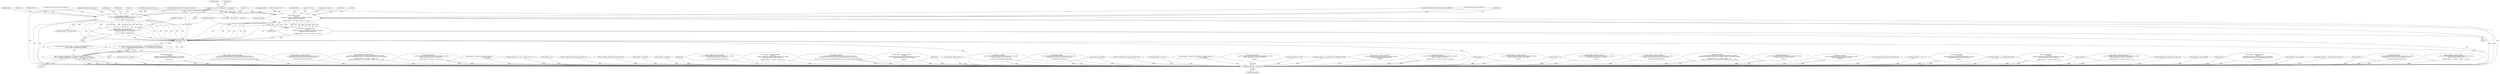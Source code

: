 digraph "0_libmodbus_5ccdf5ef79d742640355d1132fa9e2abc7fbaefc@API" {
"1000238" [label="(Call,name = is_input ? \"read_input_bits\" : \"read_bits\")"];
"1000277" [label="(Call,response_exception(\n                ctx, &sft, MODBUS_EXCEPTION_ILLEGAL_DATA_VALUE, rsp, TRUE,\n                \"Illegal nb of values %d in %s (max %d)\n\",\n                nb, name, MODBUS_MAX_READ_BITS))"];
"1000275" [label="(Call,rsp_length = response_exception(\n                ctx, &sft, MODBUS_EXCEPTION_ILLEGAL_DATA_VALUE, rsp, TRUE,\n                \"Illegal nb of values %d in %s (max %d)\n\",\n                nb, name, MODBUS_MAX_READ_BITS))"];
"1001406" [label="(Call,send_msg(ctx, rsp, rsp_length))"];
"1001393" [label="(Call,(ctx->backend->backend_type == _MODBUS_BACKEND_TYPE_RTU &&\n            slave == MODBUS_BROADCAST_ADDRESS) ? 0 : send_msg(ctx, rsp, rsp_length))"];
"1001392" [label="(Return,return (ctx->backend->backend_type == _MODBUS_BACKEND_TYPE_RTU &&\n            slave == MODBUS_BROADCAST_ADDRESS) ? 0 : send_msg(ctx, rsp, rsp_length);)"];
"1000302" [label="(Call,response_exception(\n                ctx, &sft,\n                MODBUS_EXCEPTION_ILLEGAL_DATA_ADDRESS, rsp, FALSE,\n                \"Illegal data address 0x%0X in %s\n\",\n                mapping_address < 0 ? address : address + nb, name))"];
"1000300" [label="(Call,rsp_length = response_exception(\n                ctx, &sft,\n                MODBUS_EXCEPTION_ILLEGAL_DATA_ADDRESS, rsp, FALSE,\n                \"Illegal data address 0x%0X in %s\n\",\n                mapping_address < 0 ? address : address + nb, name))"];
"1000263" [label="(Call,address - start_bits)"];
"1000274" [label="(Block,)"];
"1001112" [label="(Call,memcpy(rsp, req, req_length))"];
"1000604" [label="(Call,response_exception(\n                    ctx, &sft,\n                    MODBUS_EXCEPTION_ILLEGAL_DATA_VALUE, rsp, FALSE,\n                    \"Illegal data value 0x%0X in write_bit request at address %0X\n\",\n                    data, address))"];
"1000303" [label="(Identifier,ctx)"];
"1001217" [label="(Call,rsp_length = response_exception(\n                ctx, &sft, MODBUS_EXCEPTION_ILLEGAL_DATA_VALUE, rsp, TRUE,\n                \"Illegal nb of values (W%d, R%d) in write_and_read_registers (max W%d, R%d)\n\",\n                nb_write, nb, MODBUS_MAX_WR_WRITE_REGISTERS, MODBUS_MAX_WR_READ_REGISTERS))"];
"1000275" [label="(Call,rsp_length = response_exception(\n                ctx, &sft, MODBUS_EXCEPTION_ILLEGAL_DATA_VALUE, rsp, TRUE,\n                \"Illegal nb of values %d in %s (max %d)\n\",\n                nb, name, MODBUS_MAX_READ_BITS))"];
"1000281" [label="(Identifier,MODBUS_EXCEPTION_ILLEGAL_DATA_VALUE)"];
"1000854" [label="(Call,rsp_length = response_exception(\n                 ctx, &sft, MODBUS_EXCEPTION_ILLEGAL_DATA_VALUE, rsp, TRUE,\n                 \"Illegal number of values %d in write_registers (max %d)\n\",\n                nb, MODBUS_MAX_WRITE_REGISTERS))"];
"1000304" [label="(Call,&sft)"];
"1000239" [label="(Identifier,name)"];
"1001257" [label="(Call,rsp_length = response_exception(\n                ctx, &sft, MODBUS_EXCEPTION_ILLEGAL_DATA_ADDRESS, rsp, FALSE,\n                \"Illegal data read address 0x%0X or write address 0x%0X write_and_read_registers\n\",\n                mapping_address < 0 ? address : address + nb,\n                mapping_address_write < 0 ? address_write : address_write + nb_write))"];
"1000282" [label="(Identifier,rsp)"];
"1001410" [label="(MethodReturn,int)"];
"1000882" [label="(Call,response_exception(\n                ctx, &sft, MODBUS_EXCEPTION_ILLEGAL_DATA_ADDRESS, rsp, FALSE,\n                \"Illegal data address 0x%0X in write_registers\n\",\n                mapping_address < 0 ? address : address + nb))"];
"1000278" [label="(Identifier,ctx)"];
"1000344" [label="(Call,response_io_status(tab_bits, mapping_address, nb,\n                                            rsp, rsp_length))"];
"1000327" [label="(Call,rsp[rsp_length++] = (nb / 8) + ((nb % 8) ? 1 : 0))"];
"1000801" [label="(Call,rsp_length += 4)"];
"1000789" [label="(Call,ctx->backend->build_response_basis(&sft, rsp))"];
"1000479" [label="(Call,ctx->backend->build_response_basis(&sft, rsp))"];
"1001405" [label="(Literal,0)"];
"1001116" [label="(Call,rsp_length = req_length)"];
"1000306" [label="(Identifier,MODBUS_EXCEPTION_ILLEGAL_DATA_ADDRESS)"];
"1000676" [label="(Call,rsp_length = req_length)"];
"1000300" [label="(Call,rsp_length = response_exception(\n                ctx, &sft,\n                MODBUS_EXCEPTION_ILLEGAL_DATA_ADDRESS, rsp, FALSE,\n                \"Illegal data address 0x%0X in %s\n\",\n                mapping_address < 0 ? address : address + nb, name))"];
"1001409" [label="(Identifier,rsp_length)"];
"1001407" [label="(Identifier,ctx)"];
"1000430" [label="(Call,rsp_length = response_exception(\n                ctx, &sft, MODBUS_EXCEPTION_ILLEGAL_DATA_VALUE, rsp, TRUE,\n                \"Illegal nb of values %d in %s (max %d)\n\",\n                nb, name, MODBUS_MAX_READ_REGISTERS))"];
"1000755" [label="(Call,rsp_length = response_exception(\n                ctx, &sft,\n                MODBUS_EXCEPTION_ILLEGAL_DATA_ADDRESS, rsp, FALSE,\n                \"Illegal data address 0x%0X in write_bits\n\",\n                mapping_address < 0 ? address : address + nb))"];
"1001219" [label="(Call,response_exception(\n                ctx, &sft, MODBUS_EXCEPTION_ILLEGAL_DATA_VALUE, rsp, TRUE,\n                \"Illegal nb of values (W%d, R%d) in write_and_read_registers (max W%d, R%d)\n\",\n                nb_write, nb, MODBUS_MAX_WR_WRITE_REGISTERS, MODBUS_MAX_WR_READ_REGISTERS))"];
"1000636" [label="(Call,rsp_length = response_exception(\n                ctx, &sft,\n                MODBUS_EXCEPTION_ILLEGAL_DATA_ADDRESS, rsp, FALSE,\n                \"Illegal data address 0x%0X in write_register\n\",\n                address))"];
"1000277" [label="(Call,response_exception(\n                ctx, &sft, MODBUS_EXCEPTION_ILLEGAL_DATA_VALUE, rsp, TRUE,\n                \"Illegal nb of values %d in %s (max %d)\n\",\n                nb, name, MODBUS_MAX_READ_BITS))"];
"1000286" [label="(Identifier,name)"];
"1000309" [label="(Literal,\"Illegal data address 0x%0X in %s\n\")"];
"1000283" [label="(Identifier,TRUE)"];
"1000299" [label="(Block,)"];
"1001408" [label="(Identifier,rsp)"];
"1001000" [label="(Call,rsp_length - byte_count_pos - 1)"];
"1000131" [label="(Call,ctx == NULL)"];
"1000318" [label="(Identifier,name)"];
"1000350" [label="(ControlStructure,break;)"];
"1000432" [label="(Call,response_exception(\n                ctx, &sft, MODBUS_EXCEPTION_ILLEGAL_DATA_VALUE, rsp, TRUE,\n                \"Illegal nb of values %d in %s (max %d)\n\",\n                nb, name, MODBUS_MAX_READ_REGISTERS))"];
"1000307" [label="(Identifier,rsp)"];
"1000731" [label="(Call,response_exception(\n                ctx, &sft, MODBUS_EXCEPTION_ILLEGAL_DATA_VALUE, rsp, TRUE,\n                \"Illegal number of values %d in write_bits (max %d)\n\",\n                nb, MODBUS_MAX_WRITE_BITS))"];
"1000284" [label="(Literal,\"Illegal nb of values %d in %s (max %d)\n\")"];
"1000597" [label="(Call,rsp_length = req_length)"];
"1001289" [label="(Call,ctx->backend->build_response_basis(&sft, rsp))"];
"1000287" [label="(Identifier,MODBUS_MAX_READ_BITS)"];
"1000483" [label="(Call,rsp[rsp_length++] = nb << 1)"];
"1000342" [label="(Call,rsp_length = response_io_status(tab_bits, mapping_address, nb,\n                                            rsp, rsp_length))"];
"1001045" [label="(Call,response_exception(\n                ctx, &sft, MODBUS_EXCEPTION_ILLEGAL_DATA_ADDRESS, rsp, FALSE,\n                \"Illegal data address 0x%0X in write_register\n\",\n                address))"];
"1000240" [label="(Call,is_input ? \"read_input_bits\" : \"read_bits\")"];
"1000268" [label="(Call,nb < 1)"];
"1000119" [label="(Block,)"];
"1000981" [label="(Call,rsp[rsp_length++] = 0xFF)"];
"1001366" [label="(Call,rsp[rsp_length++] = mb_mapping->tab_registers[i] & 0xFF)"];
"1001380" [label="(Call,rsp_length = response_exception(\n            ctx, &sft, MODBUS_EXCEPTION_ILLEGAL_FUNCTION, rsp, TRUE,\n            \"Unknown Modbus function code: 0x%0X\n\", function))"];
"1000457" [label="(Call,response_exception(\n                ctx, &sft, MODBUS_EXCEPTION_ILLEGAL_DATA_ADDRESS, rsp, FALSE,\n                \"Illegal data address 0x%0X in %s\n\",\n                mapping_address < 0 ? address : address + nb, name))"];
"1000302" [label="(Call,response_exception(\n                ctx, &sft,\n                MODBUS_EXCEPTION_ILLEGAL_DATA_ADDRESS, rsp, FALSE,\n                \"Illegal data address 0x%0X in %s\n\",\n                mapping_address < 0 ? address : address + nb, name))"];
"1000115" [label="(MethodParameterIn,modbus_t *ctx)"];
"1001296" [label="(Call,rsp_length++)"];
"1000279" [label="(Call,&sft)"];
"1001043" [label="(Call,rsp_length = response_exception(\n                ctx, &sft, MODBUS_EXCEPTION_ILLEGAL_DATA_ADDRESS, rsp, FALSE,\n                \"Illegal data address 0x%0X in write_register\n\",\n                address))"];
"1000957" [label="(Call,rsp_length += 4)"];
"1000545" [label="(Call,rsp_length = response_exception(\n                ctx, &sft, MODBUS_EXCEPTION_ILLEGAL_DATA_ADDRESS, rsp, FALSE,\n                \"Illegal data address 0x%0X in write_bit\n\",\n                address))"];
"1000729" [label="(Call,rsp_length = response_exception(\n                ctx, &sft, MODBUS_EXCEPTION_ILLEGAL_DATA_VALUE, rsp, TRUE,\n                \"Illegal number of values %d in write_bits (max %d)\n\",\n                nb, MODBUS_MAX_WRITE_BITS))"];
"1001259" [label="(Call,response_exception(\n                ctx, &sft, MODBUS_EXCEPTION_ILLEGAL_DATA_ADDRESS, rsp, FALSE,\n                \"Illegal data read address 0x%0X or write address 0x%0X write_and_read_registers\n\",\n                mapping_address < 0 ? address : address + nb,\n                mapping_address_write < 0 ? address_write : address_write + nb_write))"];
"1000547" [label="(Call,response_exception(\n                ctx, &sft, MODBUS_EXCEPTION_ILLEGAL_DATA_ADDRESS, rsp, FALSE,\n                \"Illegal data address 0x%0X in write_bit\n\",\n                address))"];
"1001382" [label="(Call,response_exception(\n            ctx, &sft, MODBUS_EXCEPTION_ILLEGAL_FUNCTION, rsp, TRUE,\n            \"Unknown Modbus function code: 0x%0X\n\", function))"];
"1000945" [label="(Call,ctx->backend->build_response_basis(&sft, rsp))"];
"1000310" [label="(Call,mapping_address < 0 ? address : address + nb)"];
"1001293" [label="(Call,rsp[rsp_length++] = nb << 1)"];
"1001393" [label="(Call,(ctx->backend->backend_type == _MODBUS_BACKEND_TYPE_RTU &&\n            slave == MODBUS_BROADCAST_ADDRESS) ? 0 : send_msg(ctx, rsp, rsp_length))"];
"1000638" [label="(Call,response_exception(\n                ctx, &sft,\n                MODBUS_EXCEPTION_ILLEGAL_DATA_ADDRESS, rsp, FALSE,\n                \"Illegal data address 0x%0X in write_register\n\",\n                address))"];
"1000513" [label="(Call,rsp[rsp_length++] = tab_registers[i] & 0xFF)"];
"1001392" [label="(Return,return (ctx->backend->backend_type == _MODBUS_BACKEND_TYPE_RTU &&\n            slave == MODBUS_BROADCAST_ADDRESS) ? 0 : send_msg(ctx, rsp, rsp_length);)"];
"1000757" [label="(Call,response_exception(\n                ctx, &sft,\n                MODBUS_EXCEPTION_ILLEGAL_DATA_ADDRESS, rsp, FALSE,\n                \"Illegal data address 0x%0X in write_bits\n\",\n                mapping_address < 0 ? address : address + nb))"];
"1000246" [label="(Identifier,nb)"];
"1000486" [label="(Call,rsp_length++)"];
"1000198" [label="(Block,)"];
"1001394" [label="(Call,ctx->backend->backend_type == _MODBUS_BACKEND_TYPE_RTU &&\n            slave == MODBUS_BROADCAST_ADDRESS)"];
"1000271" [label="(Call,MODBUS_MAX_READ_BITS < nb)"];
"1000880" [label="(Call,rsp_length = response_exception(\n                ctx, &sft, MODBUS_EXCEPTION_ILLEGAL_DATA_ADDRESS, rsp, FALSE,\n                \"Illegal data address 0x%0X in write_registers\n\",\n                mapping_address < 0 ? address : address + nb))"];
"1000967" [label="(Call,ctx->backend->build_response_basis(&sft, rsp))"];
"1000672" [label="(Call,memcpy(rsp, req, req_length))"];
"1001406" [label="(Call,send_msg(ctx, rsp, rsp_length))"];
"1000516" [label="(Call,rsp_length++)"];
"1000602" [label="(Call,rsp_length = response_exception(\n                    ctx, &sft,\n                    MODBUS_EXCEPTION_ILLEGAL_DATA_VALUE, rsp, FALSE,\n                    \"Illegal data value 0x%0X in write_bit request at address %0X\n\",\n                    data, address))"];
"1000593" [label="(Call,memcpy(rsp, req, req_length))"];
"1000301" [label="(Identifier,rsp_length)"];
"1000238" [label="(Call,name = is_input ? \"read_input_bits\" : \"read_bits\")"];
"1000308" [label="(Identifier,FALSE)"];
"1000285" [label="(Identifier,nb)"];
"1000276" [label="(Identifier,rsp_length)"];
"1000996" [label="(Call,rsp[byte_count_pos] = rsp_length - byte_count_pos - 1)"];
"1001369" [label="(Call,rsp_length++)"];
"1000856" [label="(Call,response_exception(\n                 ctx, &sft, MODBUS_EXCEPTION_ILLEGAL_DATA_VALUE, rsp, TRUE,\n                 \"Illegal number of values %d in write_registers (max %d)\n\",\n                nb, MODBUS_MAX_WRITE_REGISTERS))"];
"1000455" [label="(Call,rsp_length = response_exception(\n                ctx, &sft, MODBUS_EXCEPTION_ILLEGAL_DATA_ADDRESS, rsp, FALSE,\n                \"Illegal data address 0x%0X in %s\n\",\n                mapping_address < 0 ? address : address + nb, name))"];
"1000238" -> "1000198"  [label="AST: "];
"1000238" -> "1000240"  [label="CFG: "];
"1000239" -> "1000238"  [label="AST: "];
"1000240" -> "1000238"  [label="AST: "];
"1000246" -> "1000238"  [label="CFG: "];
"1000238" -> "1001410"  [label="DDG: "];
"1000238" -> "1001410"  [label="DDG: "];
"1000238" -> "1000277"  [label="DDG: "];
"1000238" -> "1000302"  [label="DDG: "];
"1000277" -> "1000275"  [label="AST: "];
"1000277" -> "1000287"  [label="CFG: "];
"1000278" -> "1000277"  [label="AST: "];
"1000279" -> "1000277"  [label="AST: "];
"1000281" -> "1000277"  [label="AST: "];
"1000282" -> "1000277"  [label="AST: "];
"1000283" -> "1000277"  [label="AST: "];
"1000284" -> "1000277"  [label="AST: "];
"1000285" -> "1000277"  [label="AST: "];
"1000286" -> "1000277"  [label="AST: "];
"1000287" -> "1000277"  [label="AST: "];
"1000275" -> "1000277"  [label="CFG: "];
"1000277" -> "1001410"  [label="DDG: "];
"1000277" -> "1001410"  [label="DDG: "];
"1000277" -> "1001410"  [label="DDG: "];
"1000277" -> "1001410"  [label="DDG: "];
"1000277" -> "1001410"  [label="DDG: "];
"1000277" -> "1001410"  [label="DDG: "];
"1000277" -> "1001410"  [label="DDG: "];
"1000277" -> "1001410"  [label="DDG: "];
"1000277" -> "1000275"  [label="DDG: "];
"1000277" -> "1000275"  [label="DDG: "];
"1000277" -> "1000275"  [label="DDG: "];
"1000277" -> "1000275"  [label="DDG: "];
"1000277" -> "1000275"  [label="DDG: "];
"1000277" -> "1000275"  [label="DDG: "];
"1000277" -> "1000275"  [label="DDG: "];
"1000277" -> "1000275"  [label="DDG: "];
"1000277" -> "1000275"  [label="DDG: "];
"1000131" -> "1000277"  [label="DDG: "];
"1000115" -> "1000277"  [label="DDG: "];
"1000268" -> "1000277"  [label="DDG: "];
"1000271" -> "1000277"  [label="DDG: "];
"1000271" -> "1000277"  [label="DDG: "];
"1000277" -> "1001406"  [label="DDG: "];
"1000277" -> "1001406"  [label="DDG: "];
"1000275" -> "1000274"  [label="AST: "];
"1000276" -> "1000275"  [label="AST: "];
"1000350" -> "1000275"  [label="CFG: "];
"1000275" -> "1001410"  [label="DDG: "];
"1000275" -> "1001410"  [label="DDG: "];
"1000275" -> "1001406"  [label="DDG: "];
"1001406" -> "1001393"  [label="AST: "];
"1001406" -> "1001409"  [label="CFG: "];
"1001407" -> "1001406"  [label="AST: "];
"1001408" -> "1001406"  [label="AST: "];
"1001409" -> "1001406"  [label="AST: "];
"1001393" -> "1001406"  [label="CFG: "];
"1001406" -> "1001410"  [label="DDG: "];
"1001406" -> "1001410"  [label="DDG: "];
"1001406" -> "1001410"  [label="DDG: "];
"1001406" -> "1001393"  [label="DDG: "];
"1001406" -> "1001393"  [label="DDG: "];
"1001406" -> "1001393"  [label="DDG: "];
"1000547" -> "1001406"  [label="DDG: "];
"1000547" -> "1001406"  [label="DDG: "];
"1000856" -> "1001406"  [label="DDG: "];
"1000856" -> "1001406"  [label="DDG: "];
"1000638" -> "1001406"  [label="DDG: "];
"1000638" -> "1001406"  [label="DDG: "];
"1000131" -> "1001406"  [label="DDG: "];
"1001219" -> "1001406"  [label="DDG: "];
"1001219" -> "1001406"  [label="DDG: "];
"1000457" -> "1001406"  [label="DDG: "];
"1000457" -> "1001406"  [label="DDG: "];
"1001259" -> "1001406"  [label="DDG: "];
"1001259" -> "1001406"  [label="DDG: "];
"1000757" -> "1001406"  [label="DDG: "];
"1000757" -> "1001406"  [label="DDG: "];
"1000882" -> "1001406"  [label="DDG: "];
"1000882" -> "1001406"  [label="DDG: "];
"1000302" -> "1001406"  [label="DDG: "];
"1000302" -> "1001406"  [label="DDG: "];
"1001382" -> "1001406"  [label="DDG: "];
"1001382" -> "1001406"  [label="DDG: "];
"1000432" -> "1001406"  [label="DDG: "];
"1000432" -> "1001406"  [label="DDG: "];
"1000604" -> "1001406"  [label="DDG: "];
"1000604" -> "1001406"  [label="DDG: "];
"1000731" -> "1001406"  [label="DDG: "];
"1000731" -> "1001406"  [label="DDG: "];
"1001045" -> "1001406"  [label="DDG: "];
"1001045" -> "1001406"  [label="DDG: "];
"1000115" -> "1001406"  [label="DDG: "];
"1001112" -> "1001406"  [label="DDG: "];
"1000513" -> "1001406"  [label="DDG: "];
"1000981" -> "1001406"  [label="DDG: "];
"1000327" -> "1001406"  [label="DDG: "];
"1001366" -> "1001406"  [label="DDG: "];
"1000996" -> "1001406"  [label="DDG: "];
"1000344" -> "1001406"  [label="DDG: "];
"1000593" -> "1001406"  [label="DDG: "];
"1001293" -> "1001406"  [label="DDG: "];
"1001289" -> "1001406"  [label="DDG: "];
"1000967" -> "1001406"  [label="DDG: "];
"1000672" -> "1001406"  [label="DDG: "];
"1000483" -> "1001406"  [label="DDG: "];
"1000479" -> "1001406"  [label="DDG: "];
"1000789" -> "1001406"  [label="DDG: "];
"1000945" -> "1001406"  [label="DDG: "];
"1000801" -> "1001406"  [label="DDG: "];
"1000300" -> "1001406"  [label="DDG: "];
"1001369" -> "1001406"  [label="DDG: "];
"1000516" -> "1001406"  [label="DDG: "];
"1000486" -> "1001406"  [label="DDG: "];
"1000455" -> "1001406"  [label="DDG: "];
"1001116" -> "1001406"  [label="DDG: "];
"1000729" -> "1001406"  [label="DDG: "];
"1000880" -> "1001406"  [label="DDG: "];
"1001257" -> "1001406"  [label="DDG: "];
"1000676" -> "1001406"  [label="DDG: "];
"1000597" -> "1001406"  [label="DDG: "];
"1001043" -> "1001406"  [label="DDG: "];
"1000342" -> "1001406"  [label="DDG: "];
"1001217" -> "1001406"  [label="DDG: "];
"1000636" -> "1001406"  [label="DDG: "];
"1000545" -> "1001406"  [label="DDG: "];
"1000957" -> "1001406"  [label="DDG: "];
"1001000" -> "1001406"  [label="DDG: "];
"1000430" -> "1001406"  [label="DDG: "];
"1000854" -> "1001406"  [label="DDG: "];
"1000602" -> "1001406"  [label="DDG: "];
"1001380" -> "1001406"  [label="DDG: "];
"1001296" -> "1001406"  [label="DDG: "];
"1000755" -> "1001406"  [label="DDG: "];
"1001393" -> "1001392"  [label="AST: "];
"1001393" -> "1001405"  [label="CFG: "];
"1001394" -> "1001393"  [label="AST: "];
"1001405" -> "1001393"  [label="AST: "];
"1001392" -> "1001393"  [label="CFG: "];
"1001393" -> "1001410"  [label="DDG: "];
"1001393" -> "1001410"  [label="DDG: "];
"1001393" -> "1001410"  [label="DDG: "];
"1001393" -> "1001392"  [label="DDG: "];
"1001392" -> "1000119"  [label="AST: "];
"1001410" -> "1001392"  [label="CFG: "];
"1001392" -> "1001410"  [label="DDG: "];
"1000302" -> "1000300"  [label="AST: "];
"1000302" -> "1000318"  [label="CFG: "];
"1000303" -> "1000302"  [label="AST: "];
"1000304" -> "1000302"  [label="AST: "];
"1000306" -> "1000302"  [label="AST: "];
"1000307" -> "1000302"  [label="AST: "];
"1000308" -> "1000302"  [label="AST: "];
"1000309" -> "1000302"  [label="AST: "];
"1000310" -> "1000302"  [label="AST: "];
"1000318" -> "1000302"  [label="AST: "];
"1000300" -> "1000302"  [label="CFG: "];
"1000302" -> "1001410"  [label="DDG: "];
"1000302" -> "1001410"  [label="DDG: "];
"1000302" -> "1001410"  [label="DDG: "];
"1000302" -> "1001410"  [label="DDG: "];
"1000302" -> "1001410"  [label="DDG: "];
"1000302" -> "1001410"  [label="DDG: "];
"1000302" -> "1001410"  [label="DDG: "];
"1000302" -> "1000300"  [label="DDG: "];
"1000302" -> "1000300"  [label="DDG: "];
"1000302" -> "1000300"  [label="DDG: "];
"1000302" -> "1000300"  [label="DDG: "];
"1000302" -> "1000300"  [label="DDG: "];
"1000302" -> "1000300"  [label="DDG: "];
"1000302" -> "1000300"  [label="DDG: "];
"1000302" -> "1000300"  [label="DDG: "];
"1000131" -> "1000302"  [label="DDG: "];
"1000115" -> "1000302"  [label="DDG: "];
"1000263" -> "1000302"  [label="DDG: "];
"1000268" -> "1000302"  [label="DDG: "];
"1000271" -> "1000302"  [label="DDG: "];
"1000300" -> "1000299"  [label="AST: "];
"1000301" -> "1000300"  [label="AST: "];
"1000350" -> "1000300"  [label="CFG: "];
"1000300" -> "1001410"  [label="DDG: "];
"1000300" -> "1001410"  [label="DDG: "];
}
